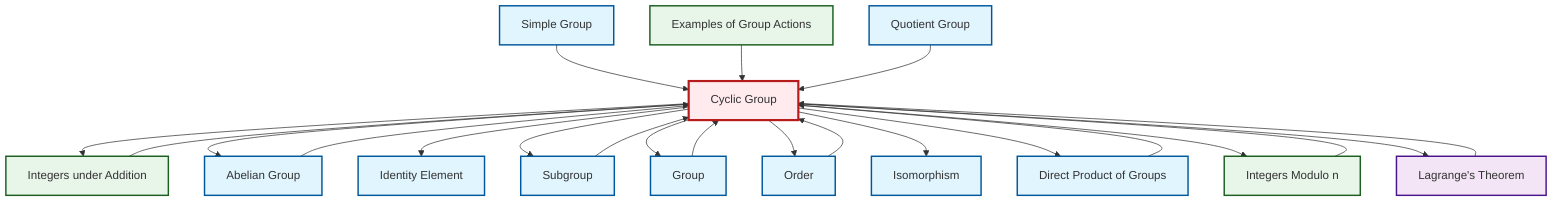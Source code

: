 graph TD
    classDef definition fill:#e1f5fe,stroke:#01579b,stroke-width:2px
    classDef theorem fill:#f3e5f5,stroke:#4a148c,stroke-width:2px
    classDef axiom fill:#fff3e0,stroke:#e65100,stroke-width:2px
    classDef example fill:#e8f5e9,stroke:#1b5e20,stroke-width:2px
    classDef current fill:#ffebee,stroke:#b71c1c,stroke-width:3px
    def-cyclic-group["Cyclic Group"]:::definition
    def-identity-element["Identity Element"]:::definition
    ex-quotient-integers-mod-n["Integers Modulo n"]:::example
    def-quotient-group["Quotient Group"]:::definition
    ex-integers-addition["Integers under Addition"]:::example
    def-isomorphism["Isomorphism"]:::definition
    ex-group-action-examples["Examples of Group Actions"]:::example
    thm-lagrange["Lagrange's Theorem"]:::theorem
    def-direct-product["Direct Product of Groups"]:::definition
    def-subgroup["Subgroup"]:::definition
    def-group["Group"]:::definition
    def-order["Order"]:::definition
    def-simple-group["Simple Group"]:::definition
    def-abelian-group["Abelian Group"]:::definition
    thm-lagrange --> def-cyclic-group
    def-cyclic-group --> ex-integers-addition
    ex-integers-addition --> def-cyclic-group
    def-cyclic-group --> def-abelian-group
    def-cyclic-group --> def-identity-element
    def-subgroup --> def-cyclic-group
    def-cyclic-group --> def-subgroup
    def-order --> def-cyclic-group
    def-direct-product --> def-cyclic-group
    def-cyclic-group --> def-group
    def-cyclic-group --> def-order
    def-abelian-group --> def-cyclic-group
    def-simple-group --> def-cyclic-group
    def-cyclic-group --> def-isomorphism
    ex-quotient-integers-mod-n --> def-cyclic-group
    def-cyclic-group --> def-direct-product
    def-group --> def-cyclic-group
    def-cyclic-group --> ex-quotient-integers-mod-n
    ex-group-action-examples --> def-cyclic-group
    def-quotient-group --> def-cyclic-group
    def-cyclic-group --> thm-lagrange
    class def-cyclic-group current